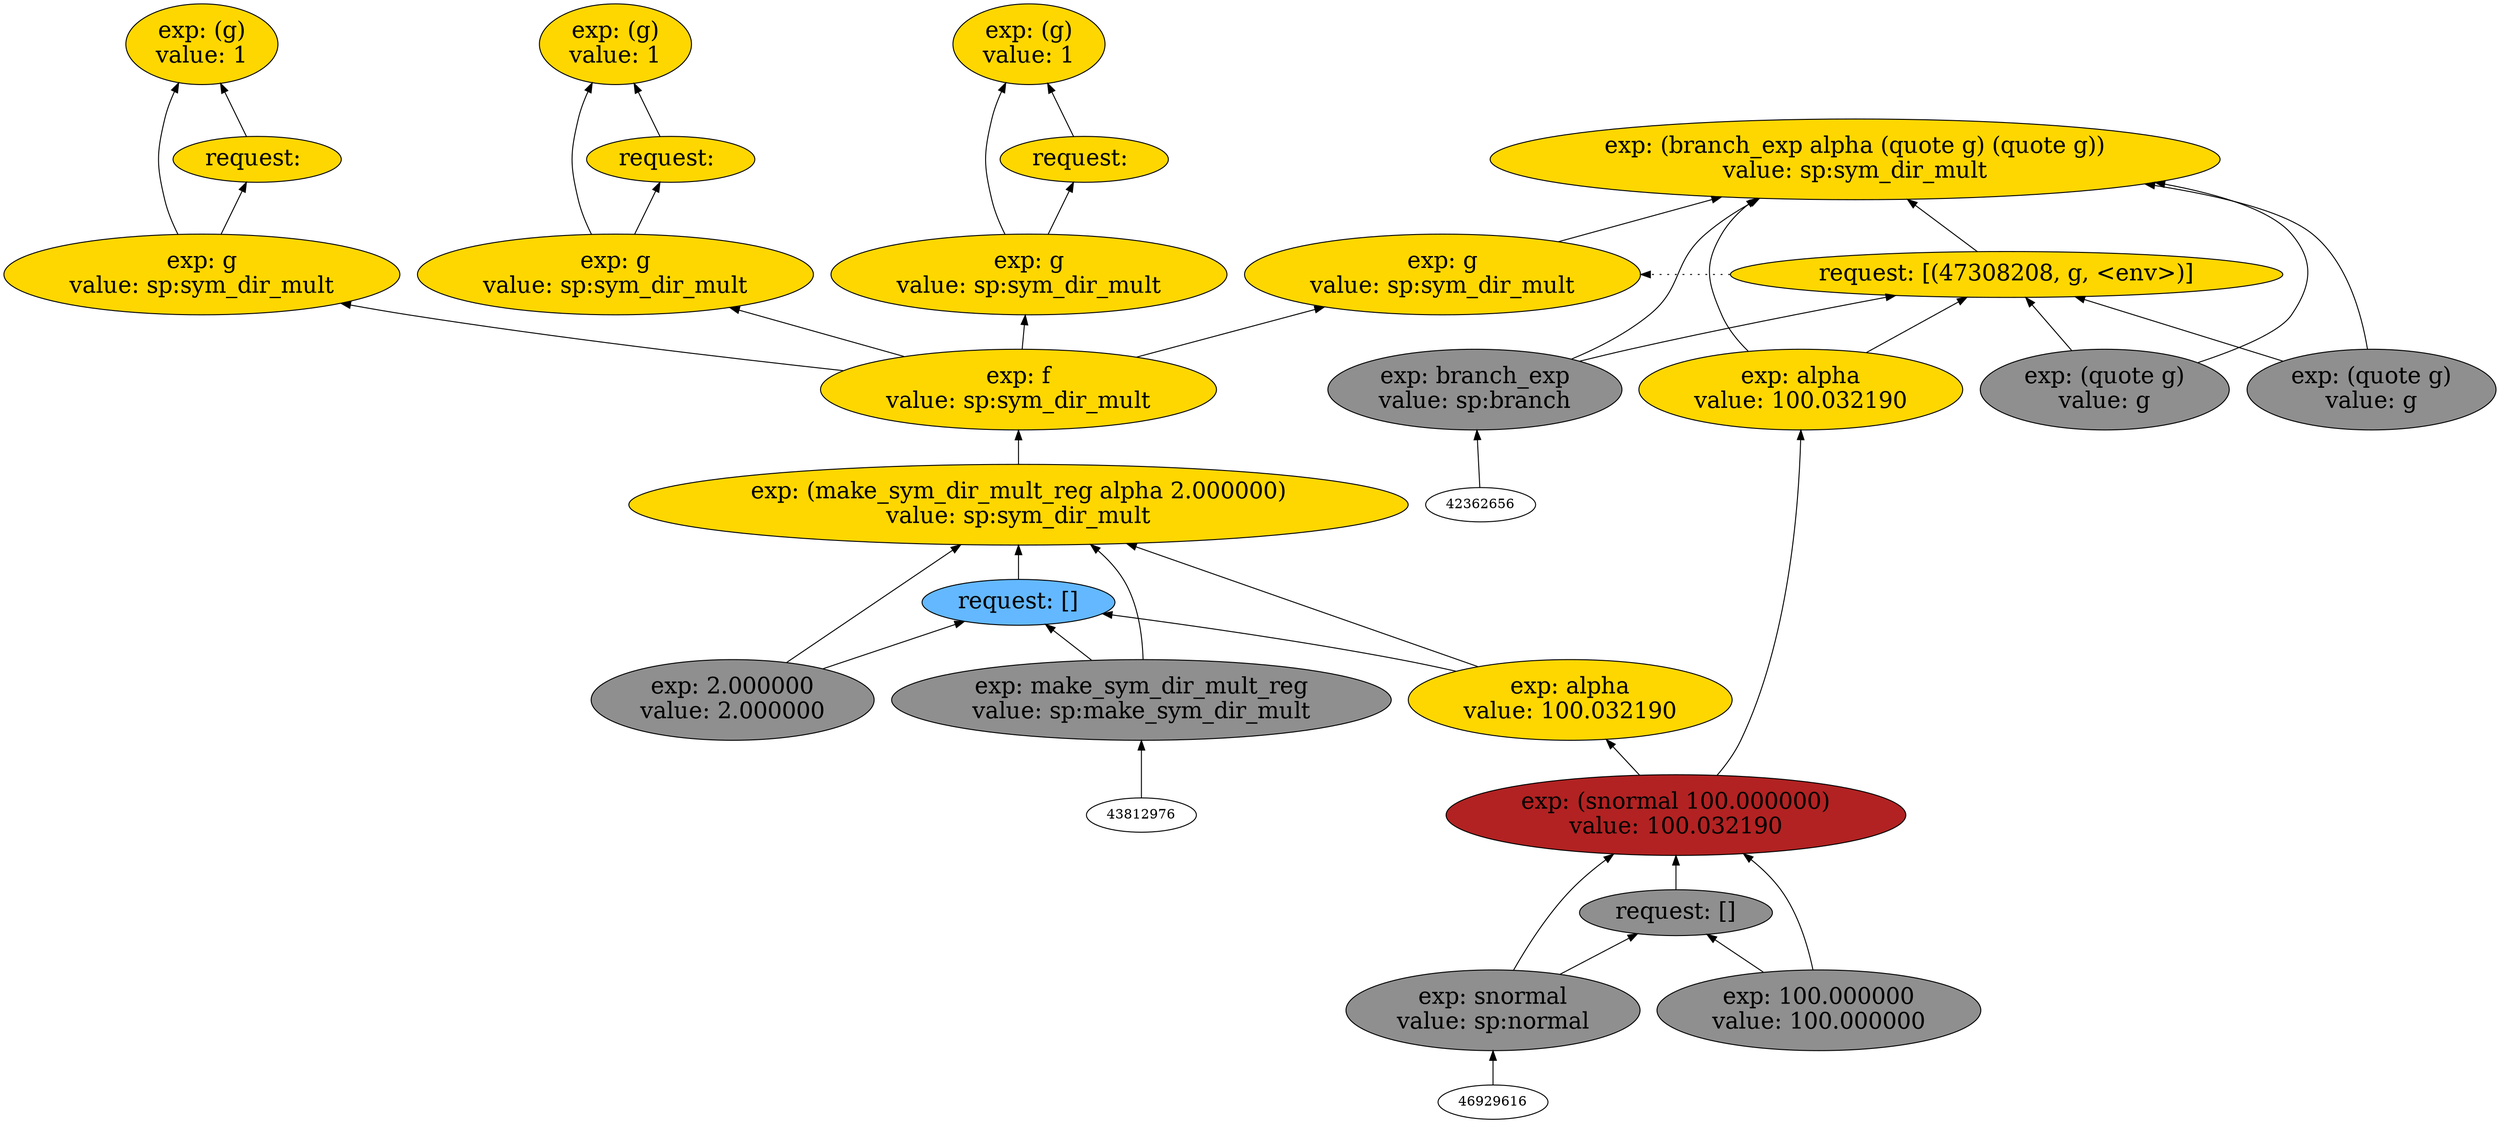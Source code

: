 digraph {
rankdir=BT
fontsize=24
subgraph clster1 {
label="Venture Families"
subgraph clster2 {
label="1"
"49230960"["fillcolor"="firebrick" "fontsize"="24" "label"="exp: (snormal 100.000000)\nvalue: 100.032190" "shape"="ellipse" "style"="filled" ]
"49119520"["fillcolor"="grey56" "fontsize"="24" "label"="request: []" "shape"="ellipse" "style"="filled" ]
"49280592"["fillcolor"="grey56" "fontsize"="24" "label"="exp: snormal\nvalue: sp:normal" "shape"="ellipse" "style"="filled" ]
"47127520"["fillcolor"="grey56" "fontsize"="24" "label"="exp: 100.000000\nvalue: 100.000000" "shape"="ellipse" "style"="filled" ]
}

subgraph clster3 {
label="2"
"47010464"["fillcolor"="gold" "fontsize"="24" "label"="exp: (make_sym_dir_mult_reg alpha 2.000000)\nvalue: sp:sym_dir_mult" "shape"="ellipse" "style"="filled" ]
"47736400"["fillcolor"="steelblue1" "fontsize"="24" "label"="request: []" "shape"="ellipse" "style"="filled" ]
"47983456"["fillcolor"="grey56" "fontsize"="24" "label"="exp: make_sym_dir_mult_reg\nvalue: sp:make_sym_dir_mult" "shape"="ellipse" "style"="filled" ]
"48021200"["fillcolor"="gold" "fontsize"="24" "label"="exp: alpha\nvalue: 100.032190" "shape"="ellipse" "style"="filled" ]
"48337840"["fillcolor"="grey56" "fontsize"="24" "label"="exp: 2.000000\nvalue: 2.000000" "shape"="ellipse" "style"="filled" ]
}

subgraph clster4 {
label="3"
"48696576"["fillcolor"="gold" "fontsize"="24" "label"="exp: f\nvalue: sp:sym_dir_mult" "shape"="ellipse" "style"="filled" ]
}

subgraph clster5 {
label="4"
"49472432"["fillcolor"="gold" "fontsize"="24" "label"="exp: (g)\nvalue: 1" "shape"="ellipse" "style"="filled" ]
"48758096"["fillcolor"="gold" "fontsize"="24" "label"="request: " "shape"="ellipse" "style"="filled" ]
"47009216"["fillcolor"="gold" "fontsize"="24" "label"="exp: g\nvalue: sp:sym_dir_mult" "shape"="ellipse" "style"="filled" ]
}

subgraph clster6 {
label="5"
"47038416"["fillcolor"="gold" "fontsize"="24" "label"="exp: (g)\nvalue: 1" "shape"="ellipse" "style"="filled" ]
"47395360"["fillcolor"="gold" "fontsize"="24" "label"="request: " "shape"="ellipse" "style"="filled" ]
"47239200"["fillcolor"="gold" "fontsize"="24" "label"="exp: g\nvalue: sp:sym_dir_mult" "shape"="ellipse" "style"="filled" ]
}

subgraph clster7 {
label="6"
"47181856"["fillcolor"="gold" "fontsize"="24" "label"="exp: (g)\nvalue: 1" "shape"="ellipse" "style"="filled" ]
"47122544"["fillcolor"="gold" "fontsize"="24" "label"="request: " "shape"="ellipse" "style"="filled" ]
"49451488"["fillcolor"="gold" "fontsize"="24" "label"="exp: g\nvalue: sp:sym_dir_mult" "shape"="ellipse" "style"="filled" ]
}

subgraph clster8 {
label="7"
"49483616"["fillcolor"="gold" "fontsize"="24" "label"="exp: (branch_exp alpha (quote g) (quote g))\nvalue: sp:sym_dir_mult" "shape"="ellipse" "style"="filled" ]
"47308208"["fillcolor"="gold" "fontsize"="24" "label"="request: [(47308208, g, <env>)]" "shape"="ellipse" "style"="filled" ]
"49502368"["fillcolor"="grey56" "fontsize"="24" "label"="exp: branch_exp\nvalue: sp:branch" "shape"="ellipse" "style"="filled" ]
"47285856"["fillcolor"="gold" "fontsize"="24" "label"="exp: alpha\nvalue: 100.032190" "shape"="ellipse" "style"="filled" ]
"47738560"["fillcolor"="grey56" "fontsize"="24" "label"="exp: (quote g)\nvalue: g" "shape"="ellipse" "style"="filled" ]
"47795984"["fillcolor"="grey56" "fontsize"="24" "label"="exp: (quote g)\nvalue: g" "shape"="ellipse" "style"="filled" ]
}

}

subgraph clster9 {
label=""
"47832160"["fillcolor"="gold" "fontsize"="24" "label"="exp: g\nvalue: sp:sym_dir_mult" "shape"="ellipse" "style"="filled" ]
}

"47983456" -> "47010464"["arrowhead"="normal" "color"="black" "constraint"="true" "style"="solid" ]
"47983456" -> "47736400"["arrowhead"="normal" "color"="black" "constraint"="true" "style"="solid" ]
"43812976" -> "47983456"["arrowhead"="normal" "color"="black" "constraint"="true" "style"="solid" ]
"48021200" -> "47010464"["arrowhead"="normal" "color"="black" "constraint"="true" "style"="solid" ]
"48021200" -> "47736400"["arrowhead"="normal" "color"="black" "constraint"="true" "style"="solid" ]
"49230960" -> "48021200"["arrowhead"="normal" "color"="black" "constraint"="true" "style"="solid" ]
"48337840" -> "47010464"["arrowhead"="normal" "color"="black" "constraint"="true" "style"="solid" ]
"48337840" -> "47736400"["arrowhead"="normal" "color"="black" "constraint"="true" "style"="solid" ]
"47736400" -> "47010464"["arrowhead"="normal" "color"="black" "constraint"="true" "style"="solid" ]
"47239200" -> "47038416"["arrowhead"="normal" "color"="black" "constraint"="true" "style"="solid" ]
"47239200" -> "47395360"["arrowhead"="normal" "color"="black" "constraint"="true" "style"="solid" ]
"48696576" -> "47239200"["arrowhead"="normal" "color"="black" "constraint"="true" "style"="solid" ]
"47395360" -> "47038416"["arrowhead"="normal" "color"="black" "constraint"="true" "style"="solid" ]
"49451488" -> "47181856"["arrowhead"="normal" "color"="black" "constraint"="true" "style"="solid" ]
"49451488" -> "47122544"["arrowhead"="normal" "color"="black" "constraint"="true" "style"="solid" ]
"48696576" -> "49451488"["arrowhead"="normal" "color"="black" "constraint"="true" "style"="solid" ]
"47122544" -> "47181856"["arrowhead"="normal" "color"="black" "constraint"="true" "style"="solid" ]
"48696576" -> "47832160"["arrowhead"="normal" "color"="black" "constraint"="true" "style"="solid" ]
"47010464" -> "48696576"["arrowhead"="normal" "color"="black" "constraint"="true" "style"="solid" ]
"49280592" -> "49230960"["arrowhead"="normal" "color"="black" "constraint"="true" "style"="solid" ]
"49280592" -> "49119520"["arrowhead"="normal" "color"="black" "constraint"="true" "style"="solid" ]
"46929616" -> "49280592"["arrowhead"="normal" "color"="black" "constraint"="true" "style"="solid" ]
"47127520" -> "49230960"["arrowhead"="normal" "color"="black" "constraint"="true" "style"="solid" ]
"47127520" -> "49119520"["arrowhead"="normal" "color"="black" "constraint"="true" "style"="solid" ]
"49119520" -> "49230960"["arrowhead"="normal" "color"="black" "constraint"="true" "style"="solid" ]
"47009216" -> "49472432"["arrowhead"="normal" "color"="black" "constraint"="true" "style"="solid" ]
"47009216" -> "48758096"["arrowhead"="normal" "color"="black" "constraint"="true" "style"="solid" ]
"48696576" -> "47009216"["arrowhead"="normal" "color"="black" "constraint"="true" "style"="solid" ]
"48758096" -> "49472432"["arrowhead"="normal" "color"="black" "constraint"="true" "style"="solid" ]
"49502368" -> "49483616"["arrowhead"="normal" "color"="black" "constraint"="true" "style"="solid" ]
"49502368" -> "47308208"["arrowhead"="normal" "color"="black" "constraint"="true" "style"="solid" ]
"42362656" -> "49502368"["arrowhead"="normal" "color"="black" "constraint"="true" "style"="solid" ]
"47285856" -> "49483616"["arrowhead"="normal" "color"="black" "constraint"="true" "style"="solid" ]
"47285856" -> "47308208"["arrowhead"="normal" "color"="black" "constraint"="true" "style"="solid" ]
"49230960" -> "47285856"["arrowhead"="normal" "color"="black" "constraint"="true" "style"="solid" ]
"47738560" -> "49483616"["arrowhead"="normal" "color"="black" "constraint"="true" "style"="solid" ]
"47738560" -> "47308208"["arrowhead"="normal" "color"="black" "constraint"="true" "style"="solid" ]
"47795984" -> "49483616"["arrowhead"="normal" "color"="black" "constraint"="true" "style"="solid" ]
"47795984" -> "47308208"["arrowhead"="normal" "color"="black" "constraint"="true" "style"="solid" ]
"47308208" -> "49483616"["arrowhead"="normal" "color"="black" "constraint"="true" "style"="solid" ]
"47832160" -> "49483616"["arrowhead"="normal" "color"="black" "constraint"="true" "style"="solid" ]
"47308208" -> "47832160"["arrowhead"="normal" "color"="black" "constraint"="false" "style"="dotted" ]

}